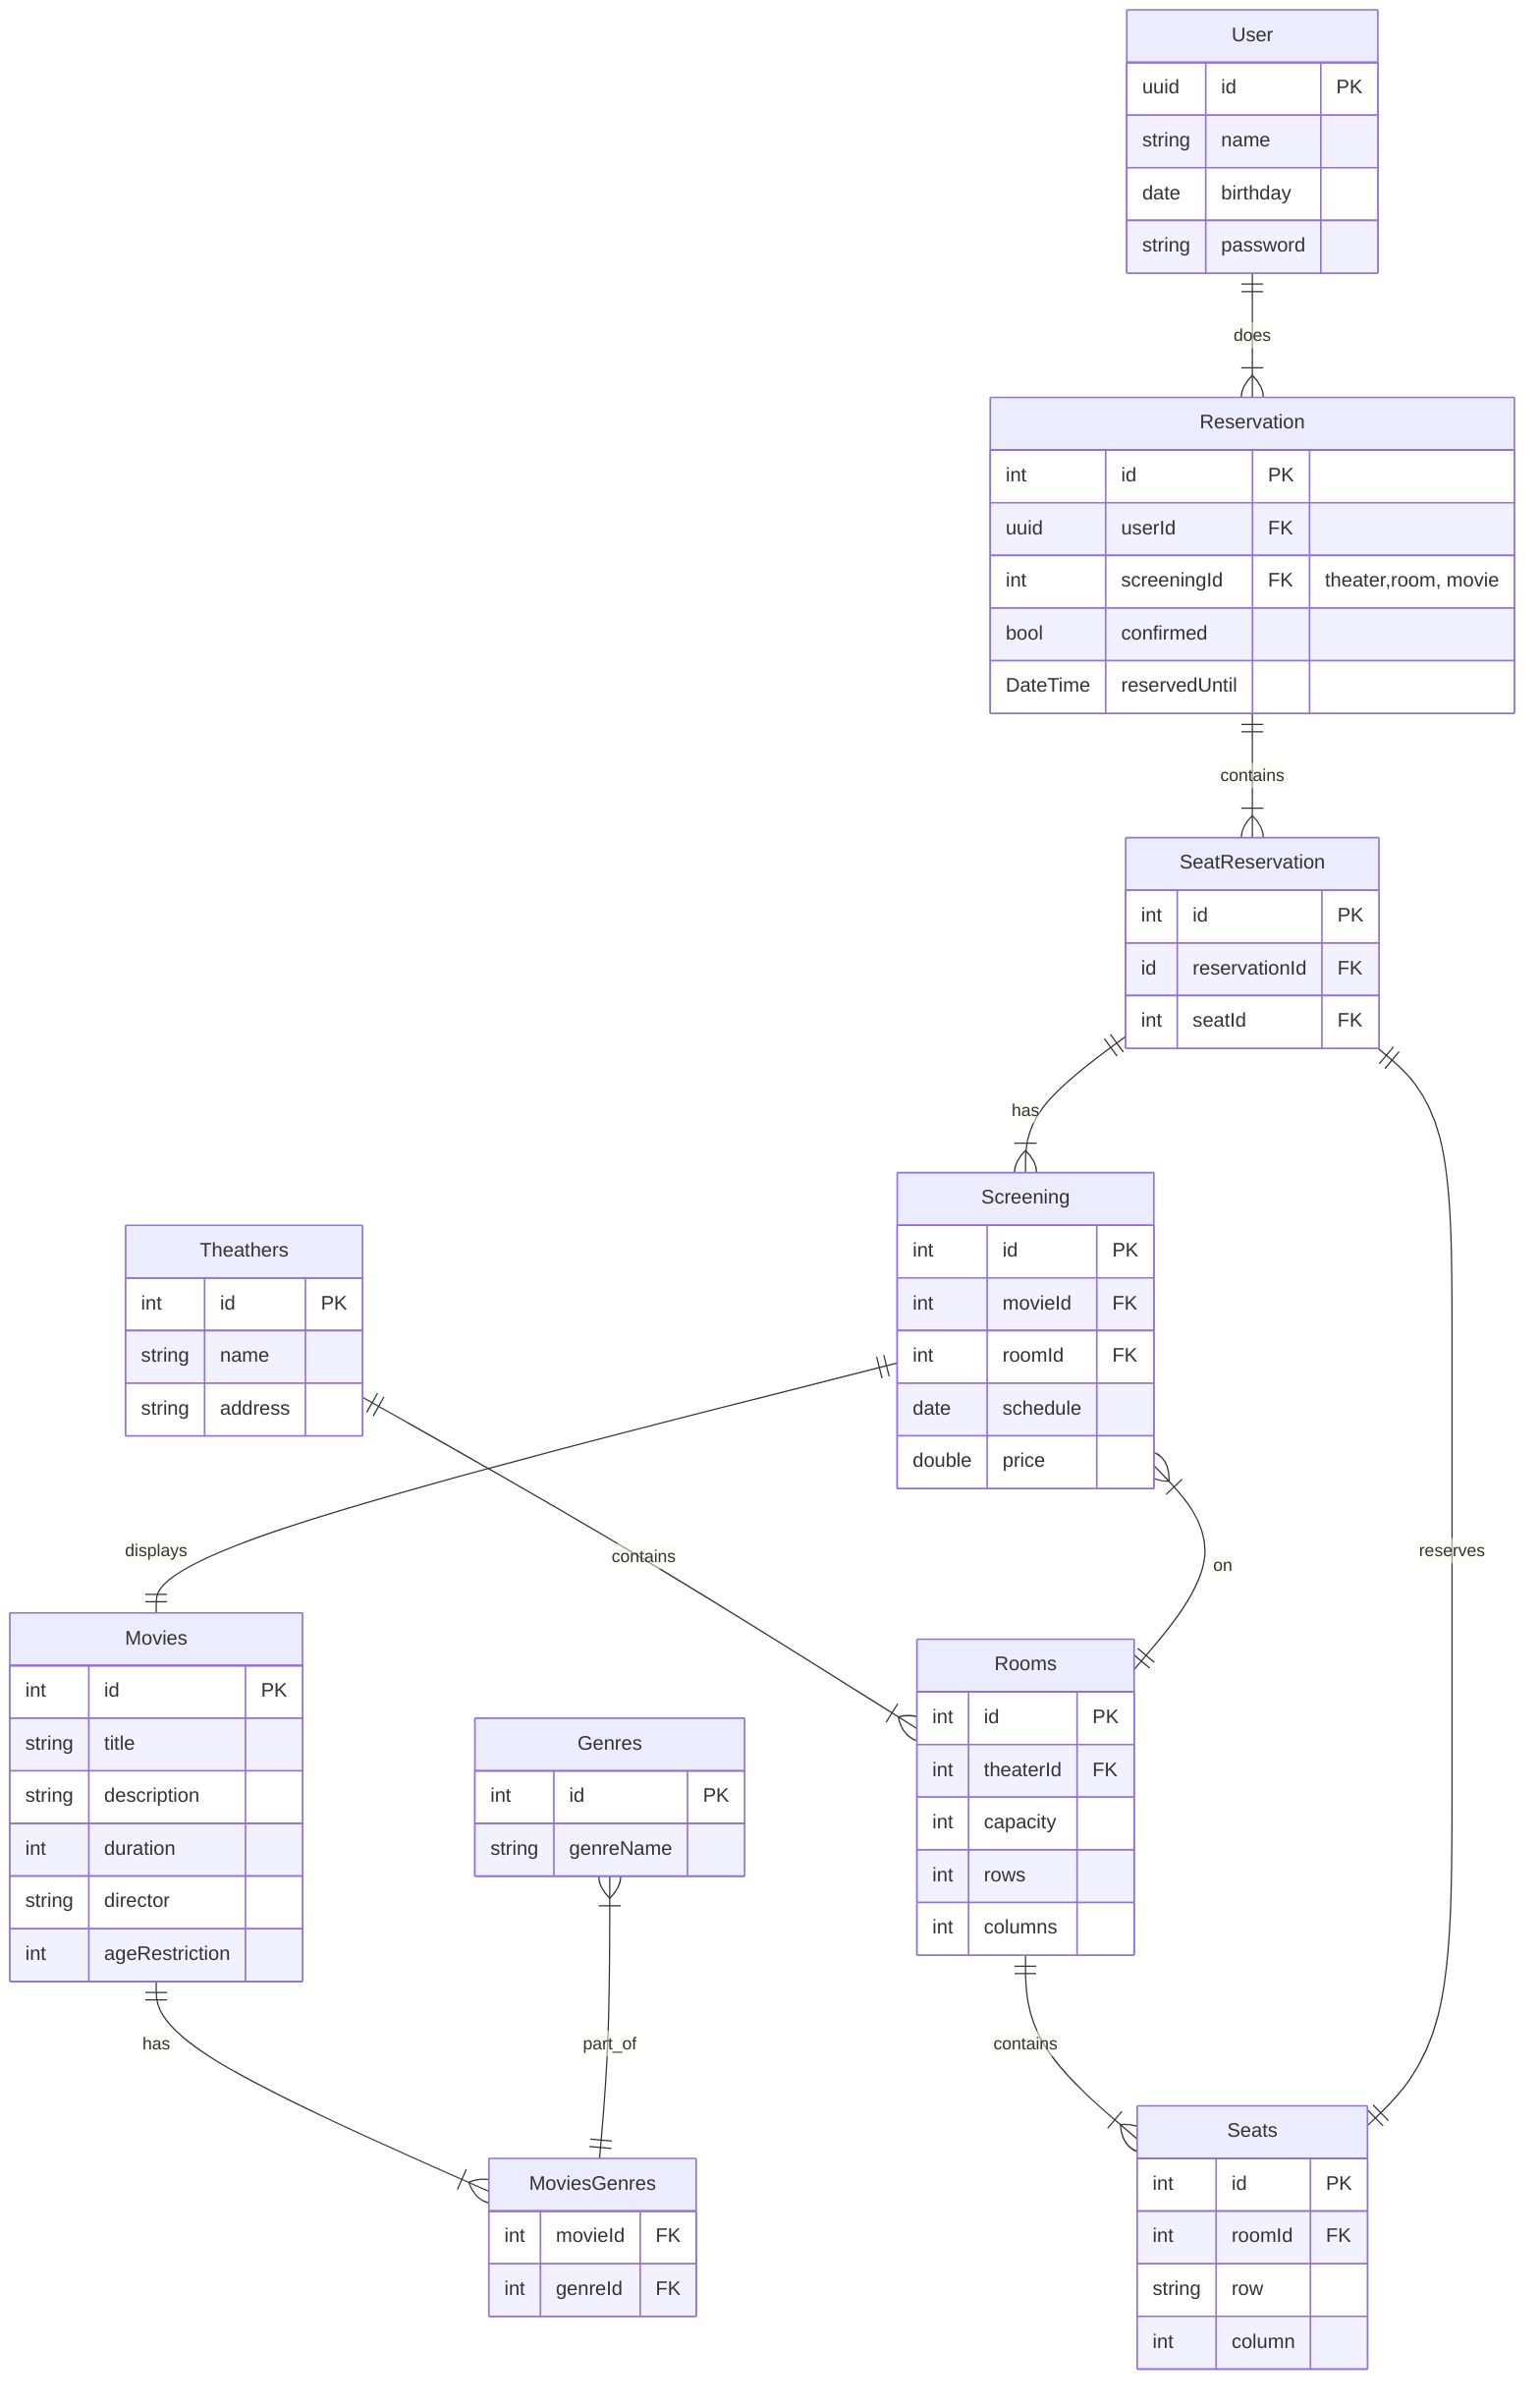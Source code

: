 erDiagram
    m[Movies] {
        int id PK
        string title
        string description
        int duration
        string director
        int ageRestriction
    }
    mg[MoviesGenres] {
        int movieId FK
        int genreId FK
    }
    g[Genres] {
        int id PK
        string genreName
    }
    t[Theathers] {
        int id PK
        string name
        string address
    }
    r[Rooms] {
        int id PK
        int theaterId FK
        int capacity
        int rows
        int columns
    }
    s[Seats] {
        int id PK
        int roomId FK
        string row
        int column
    }
    sc[Screening] {
        int id PK
        int movieId FK
        int roomId FK
        date schedule
        double price
    }
    rs[Reservation] {
        int id PK
        uuid userId FK
        int screeningId FK "theater,room, movie"
        bool confirmed
        DateTime reservedUntil
    }
    usr[User] {
        uuid id PK
        string name
        date birthday
        string password
    }
    sr[SeatReservation] {
        int id PK
        id reservationId FK
        int seatId FK
    }

    m 1 to many(1) mg: has
    g many(1) to 1 mg: part_of
    t 1 to many(1) r: contains
    r 1 to many(1) s: contains
    sc 1 to 1 m: displays
    sc many(1) to 1 r: on
    usr 1 to 1+ rs: does
    rs 1 to many(1) sr: contains
    sr 1 to 1+ sc: has
    sr 1 to 1 s: reserves